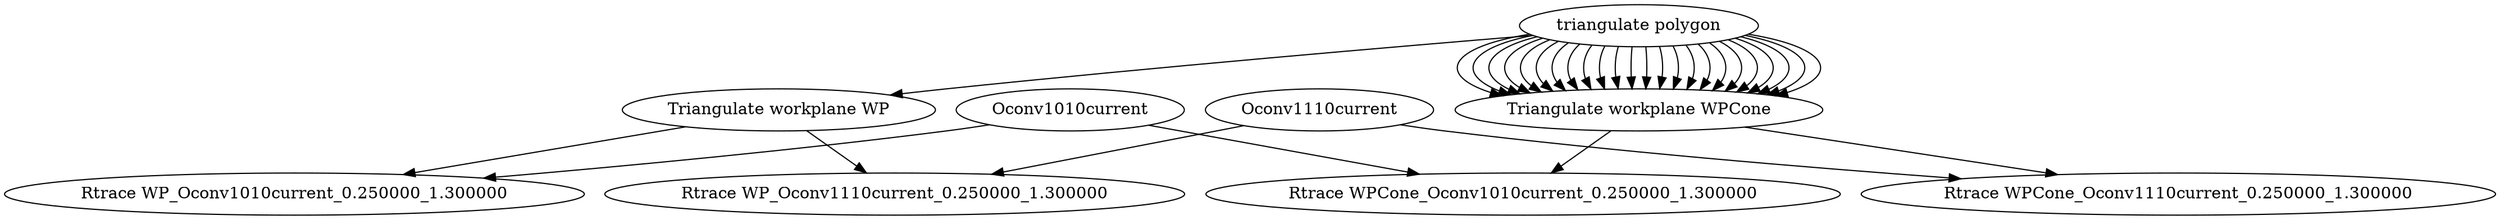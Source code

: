 digraph {
"Oconv1010current" -> "Rtrace WP_Oconv1010current_0.250000_1.300000";
"Triangulate workplane WP" -> "Rtrace WP_Oconv1010current_0.250000_1.300000";
"triangulate polygon" -> "Triangulate workplane WP";
"Oconv1110current" -> "Rtrace WP_Oconv1110current_0.250000_1.300000";
"Triangulate workplane WP" -> "Rtrace WP_Oconv1110current_0.250000_1.300000";
"Oconv1010current" -> "Rtrace WPCone_Oconv1010current_0.250000_1.300000";
"Triangulate workplane WPCone" -> "Rtrace WPCone_Oconv1010current_0.250000_1.300000";
"triangulate polygon" -> "Triangulate workplane WPCone";
"triangulate polygon" -> "Triangulate workplane WPCone";
"triangulate polygon" -> "Triangulate workplane WPCone";
"triangulate polygon" -> "Triangulate workplane WPCone";
"triangulate polygon" -> "Triangulate workplane WPCone";
"triangulate polygon" -> "Triangulate workplane WPCone";
"triangulate polygon" -> "Triangulate workplane WPCone";
"triangulate polygon" -> "Triangulate workplane WPCone";
"triangulate polygon" -> "Triangulate workplane WPCone";
"triangulate polygon" -> "Triangulate workplane WPCone";
"triangulate polygon" -> "Triangulate workplane WPCone";
"triangulate polygon" -> "Triangulate workplane WPCone";
"triangulate polygon" -> "Triangulate workplane WPCone";
"triangulate polygon" -> "Triangulate workplane WPCone";
"triangulate polygon" -> "Triangulate workplane WPCone";
"triangulate polygon" -> "Triangulate workplane WPCone";
"triangulate polygon" -> "Triangulate workplane WPCone";
"triangulate polygon" -> "Triangulate workplane WPCone";
"triangulate polygon" -> "Triangulate workplane WPCone";
"triangulate polygon" -> "Triangulate workplane WPCone";
"triangulate polygon" -> "Triangulate workplane WPCone";
"triangulate polygon" -> "Triangulate workplane WPCone";
"triangulate polygon" -> "Triangulate workplane WPCone";
"triangulate polygon" -> "Triangulate workplane WPCone";
"Oconv1110current" -> "Rtrace WPCone_Oconv1110current_0.250000_1.300000";
"Triangulate workplane WPCone" -> "Rtrace WPCone_Oconv1110current_0.250000_1.300000";
}
